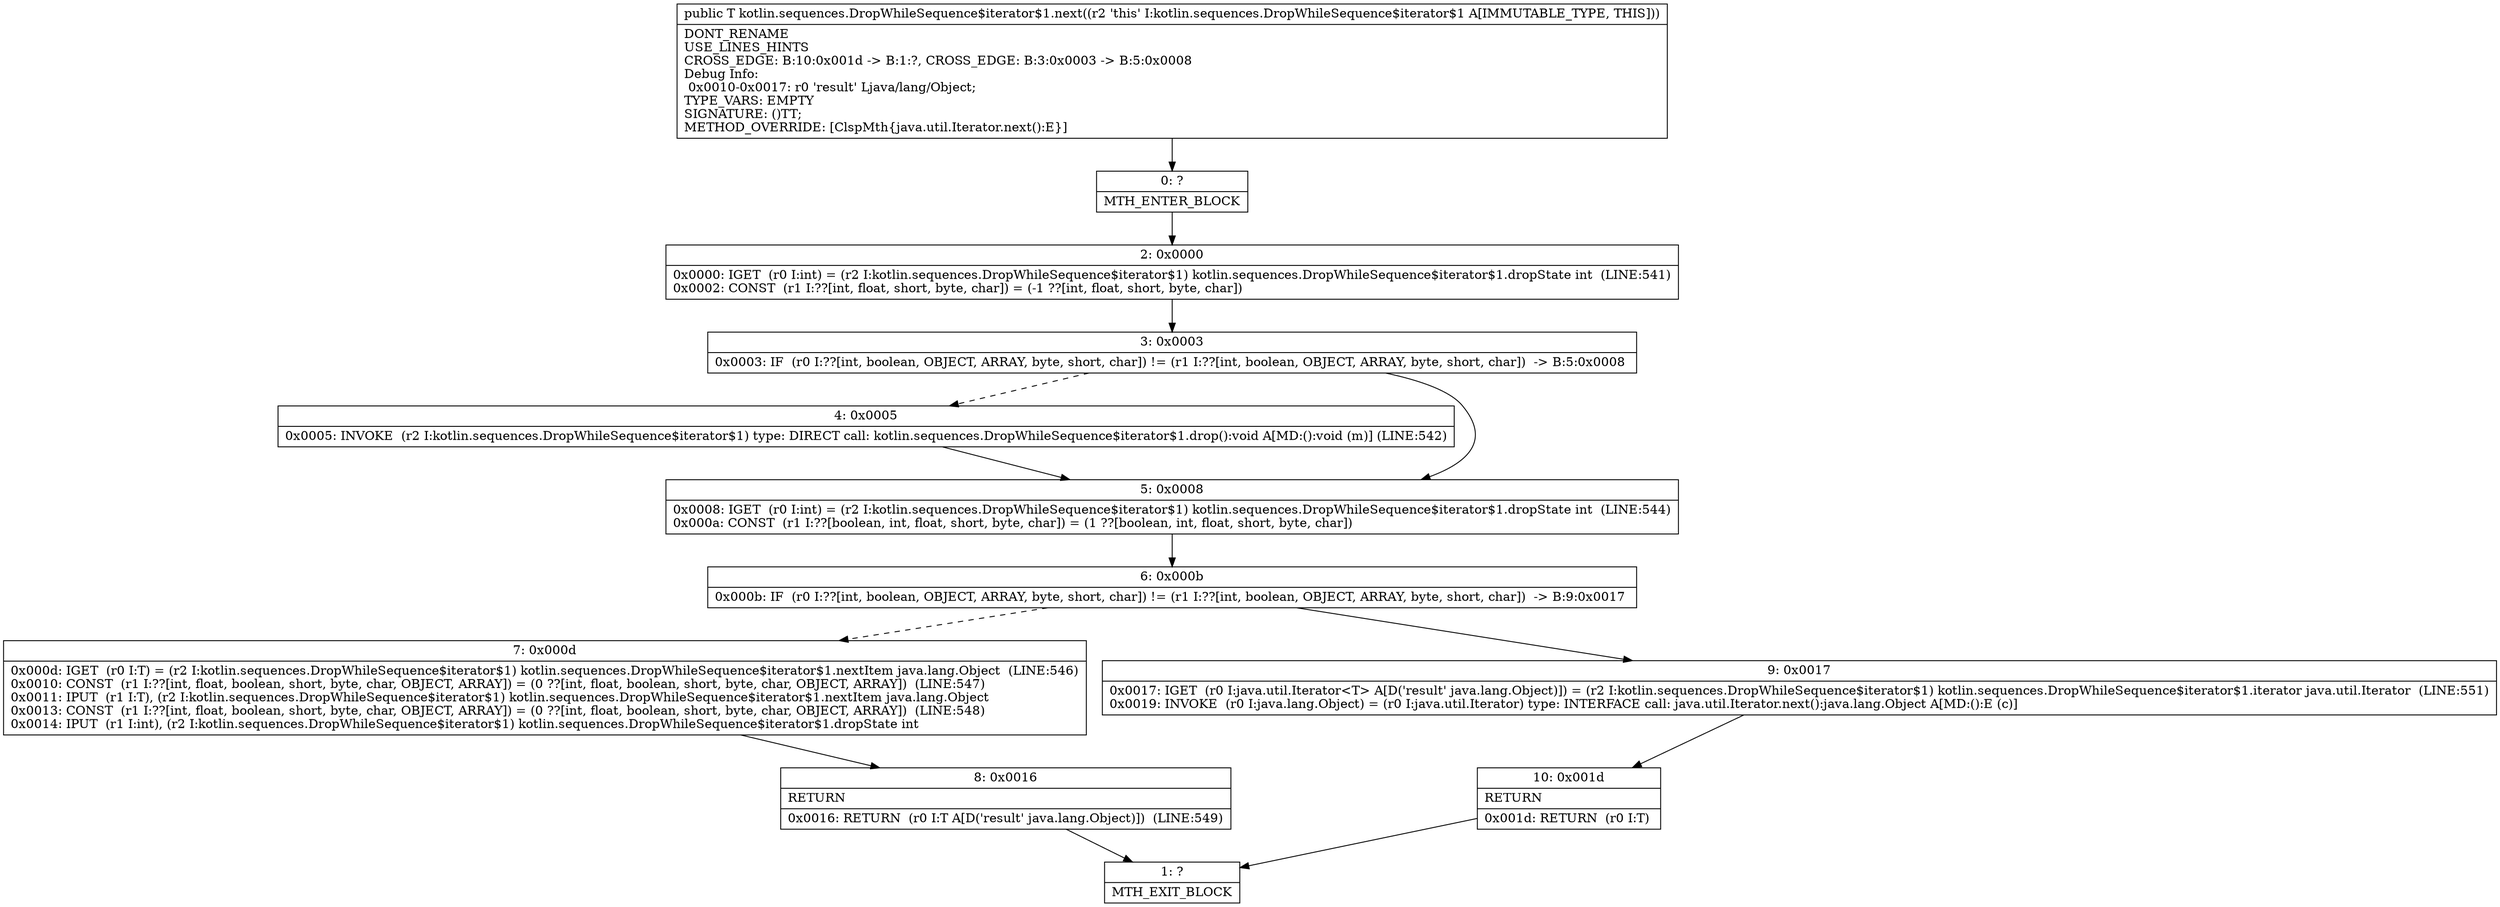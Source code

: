 digraph "CFG forkotlin.sequences.DropWhileSequence$iterator$1.next()Ljava\/lang\/Object;" {
Node_0 [shape=record,label="{0\:\ ?|MTH_ENTER_BLOCK\l}"];
Node_2 [shape=record,label="{2\:\ 0x0000|0x0000: IGET  (r0 I:int) = (r2 I:kotlin.sequences.DropWhileSequence$iterator$1) kotlin.sequences.DropWhileSequence$iterator$1.dropState int  (LINE:541)\l0x0002: CONST  (r1 I:??[int, float, short, byte, char]) = (\-1 ??[int, float, short, byte, char]) \l}"];
Node_3 [shape=record,label="{3\:\ 0x0003|0x0003: IF  (r0 I:??[int, boolean, OBJECT, ARRAY, byte, short, char]) != (r1 I:??[int, boolean, OBJECT, ARRAY, byte, short, char])  \-\> B:5:0x0008 \l}"];
Node_4 [shape=record,label="{4\:\ 0x0005|0x0005: INVOKE  (r2 I:kotlin.sequences.DropWhileSequence$iterator$1) type: DIRECT call: kotlin.sequences.DropWhileSequence$iterator$1.drop():void A[MD:():void (m)] (LINE:542)\l}"];
Node_5 [shape=record,label="{5\:\ 0x0008|0x0008: IGET  (r0 I:int) = (r2 I:kotlin.sequences.DropWhileSequence$iterator$1) kotlin.sequences.DropWhileSequence$iterator$1.dropState int  (LINE:544)\l0x000a: CONST  (r1 I:??[boolean, int, float, short, byte, char]) = (1 ??[boolean, int, float, short, byte, char]) \l}"];
Node_6 [shape=record,label="{6\:\ 0x000b|0x000b: IF  (r0 I:??[int, boolean, OBJECT, ARRAY, byte, short, char]) != (r1 I:??[int, boolean, OBJECT, ARRAY, byte, short, char])  \-\> B:9:0x0017 \l}"];
Node_7 [shape=record,label="{7\:\ 0x000d|0x000d: IGET  (r0 I:T) = (r2 I:kotlin.sequences.DropWhileSequence$iterator$1) kotlin.sequences.DropWhileSequence$iterator$1.nextItem java.lang.Object  (LINE:546)\l0x0010: CONST  (r1 I:??[int, float, boolean, short, byte, char, OBJECT, ARRAY]) = (0 ??[int, float, boolean, short, byte, char, OBJECT, ARRAY])  (LINE:547)\l0x0011: IPUT  (r1 I:T), (r2 I:kotlin.sequences.DropWhileSequence$iterator$1) kotlin.sequences.DropWhileSequence$iterator$1.nextItem java.lang.Object \l0x0013: CONST  (r1 I:??[int, float, boolean, short, byte, char, OBJECT, ARRAY]) = (0 ??[int, float, boolean, short, byte, char, OBJECT, ARRAY])  (LINE:548)\l0x0014: IPUT  (r1 I:int), (r2 I:kotlin.sequences.DropWhileSequence$iterator$1) kotlin.sequences.DropWhileSequence$iterator$1.dropState int \l}"];
Node_8 [shape=record,label="{8\:\ 0x0016|RETURN\l|0x0016: RETURN  (r0 I:T A[D('result' java.lang.Object)])  (LINE:549)\l}"];
Node_1 [shape=record,label="{1\:\ ?|MTH_EXIT_BLOCK\l}"];
Node_9 [shape=record,label="{9\:\ 0x0017|0x0017: IGET  (r0 I:java.util.Iterator\<T\> A[D('result' java.lang.Object)]) = (r2 I:kotlin.sequences.DropWhileSequence$iterator$1) kotlin.sequences.DropWhileSequence$iterator$1.iterator java.util.Iterator  (LINE:551)\l0x0019: INVOKE  (r0 I:java.lang.Object) = (r0 I:java.util.Iterator) type: INTERFACE call: java.util.Iterator.next():java.lang.Object A[MD:():E (c)]\l}"];
Node_10 [shape=record,label="{10\:\ 0x001d|RETURN\l|0x001d: RETURN  (r0 I:T) \l}"];
MethodNode[shape=record,label="{public T kotlin.sequences.DropWhileSequence$iterator$1.next((r2 'this' I:kotlin.sequences.DropWhileSequence$iterator$1 A[IMMUTABLE_TYPE, THIS]))  | DONT_RENAME\lUSE_LINES_HINTS\lCROSS_EDGE: B:10:0x001d \-\> B:1:?, CROSS_EDGE: B:3:0x0003 \-\> B:5:0x0008\lDebug Info:\l  0x0010\-0x0017: r0 'result' Ljava\/lang\/Object;\lTYPE_VARS: EMPTY\lSIGNATURE: ()TT;\lMETHOD_OVERRIDE: [ClspMth\{java.util.Iterator.next():E\}]\l}"];
MethodNode -> Node_0;Node_0 -> Node_2;
Node_2 -> Node_3;
Node_3 -> Node_4[style=dashed];
Node_3 -> Node_5;
Node_4 -> Node_5;
Node_5 -> Node_6;
Node_6 -> Node_7[style=dashed];
Node_6 -> Node_9;
Node_7 -> Node_8;
Node_8 -> Node_1;
Node_9 -> Node_10;
Node_10 -> Node_1;
}

